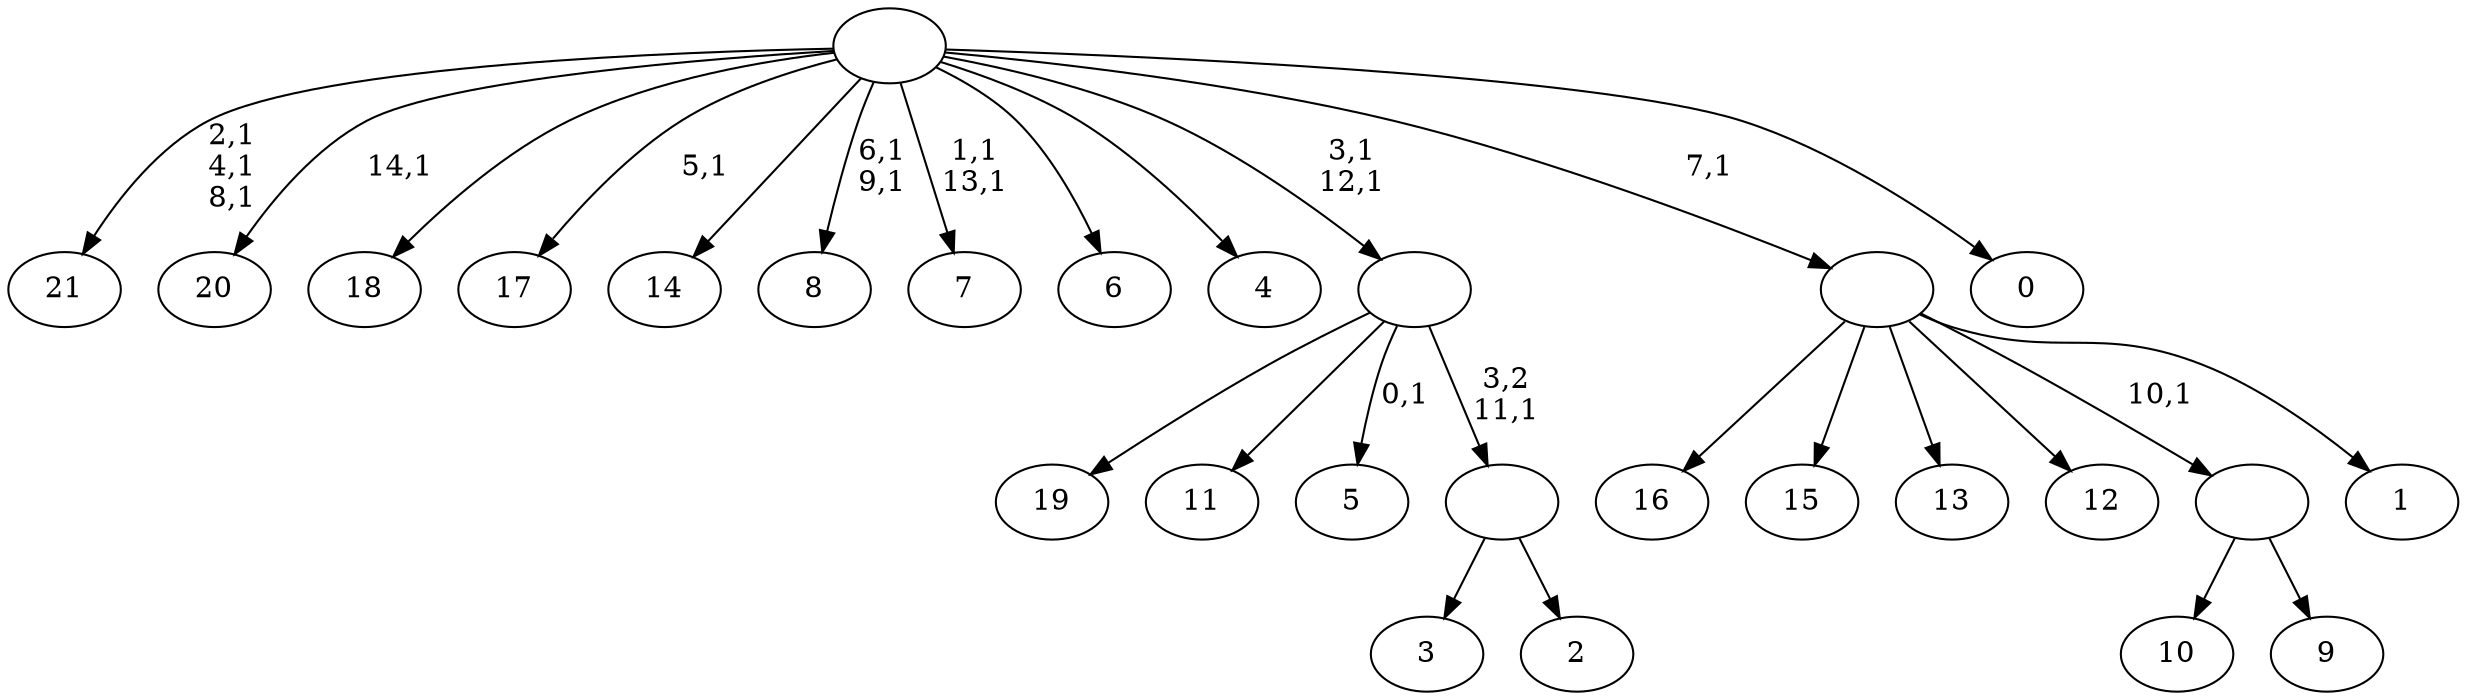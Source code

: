 digraph T {
	37 [label="21"]
	33 [label="20"]
	31 [label="19"]
	30 [label="18"]
	29 [label="17"]
	27 [label="16"]
	26 [label="15"]
	25 [label="14"]
	24 [label="13"]
	23 [label="12"]
	22 [label="11"]
	21 [label="10"]
	20 [label="9"]
	19 [label=""]
	18 [label="8"]
	15 [label="7"]
	12 [label="6"]
	11 [label="5"]
	9 [label="4"]
	8 [label="3"]
	7 [label="2"]
	6 [label=""]
	5 [label=""]
	3 [label="1"]
	2 [label=""]
	1 [label="0"]
	0 [label=""]
	19 -> 21 [label=""]
	19 -> 20 [label=""]
	6 -> 8 [label=""]
	6 -> 7 [label=""]
	5 -> 11 [label="0,1"]
	5 -> 31 [label=""]
	5 -> 22 [label=""]
	5 -> 6 [label="3,2\n11,1"]
	2 -> 27 [label=""]
	2 -> 26 [label=""]
	2 -> 24 [label=""]
	2 -> 23 [label=""]
	2 -> 19 [label="10,1"]
	2 -> 3 [label=""]
	0 -> 5 [label="3,1\n12,1"]
	0 -> 15 [label="1,1\n13,1"]
	0 -> 18 [label="6,1\n9,1"]
	0 -> 29 [label="5,1"]
	0 -> 33 [label="14,1"]
	0 -> 37 [label="2,1\n4,1\n8,1"]
	0 -> 30 [label=""]
	0 -> 25 [label=""]
	0 -> 12 [label=""]
	0 -> 9 [label=""]
	0 -> 2 [label="7,1"]
	0 -> 1 [label=""]
}

